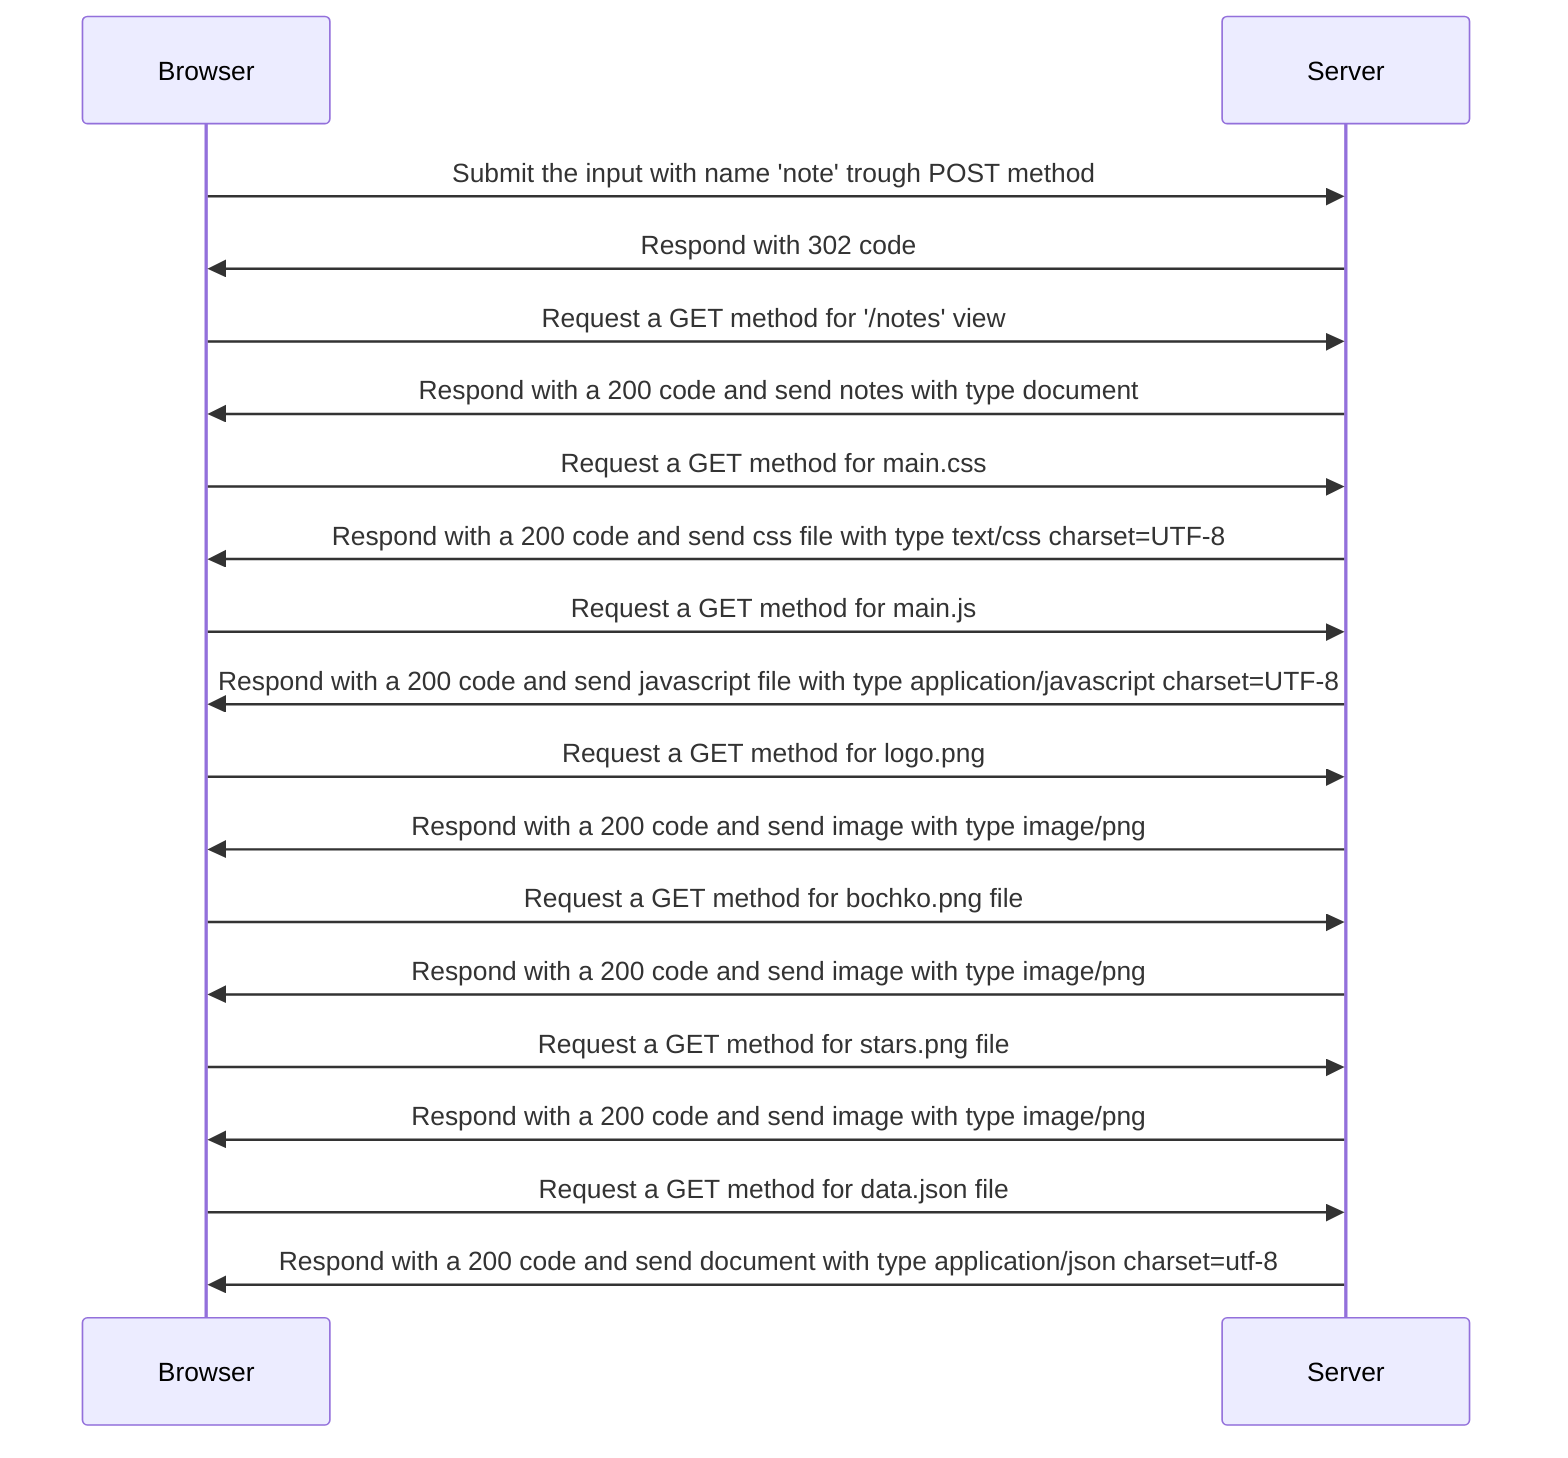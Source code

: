 sequenceDiagram
  participant a as Browser
  participant b as Server
  a->>b: Submit the input with name 'note' trough POST method
  b->>a: Respond with 302 code
  a->>b: Request a GET method for '/notes' view
  b->>a: Respond with a 200 code and send notes with type document
  a->>b: Request a GET method for main.css 
  b->>a: Respond with a 200 code and send css file with type text/css charset=UTF-8
  a->>b: Request a GET method for main.js 
  b->>a: Respond with a 200 code and send javascript file with type application/javascript charset=UTF-8
  a->>b: Request a GET method for logo.png 
  b->>a: Respond with a 200 code and send image with type image/png
  a->>b: Request a GET method for bochko.png file
  b->>a: Respond with a 200 code and send image with type image/png
  a->>b: Request a GET method for stars.png file
  b->>a: Respond with a 200 code and send image with type image/png
  a->>b: Request a GET method for data.json file
  b->>a: Respond with a 200 code and send document with type application/json charset=utf-8